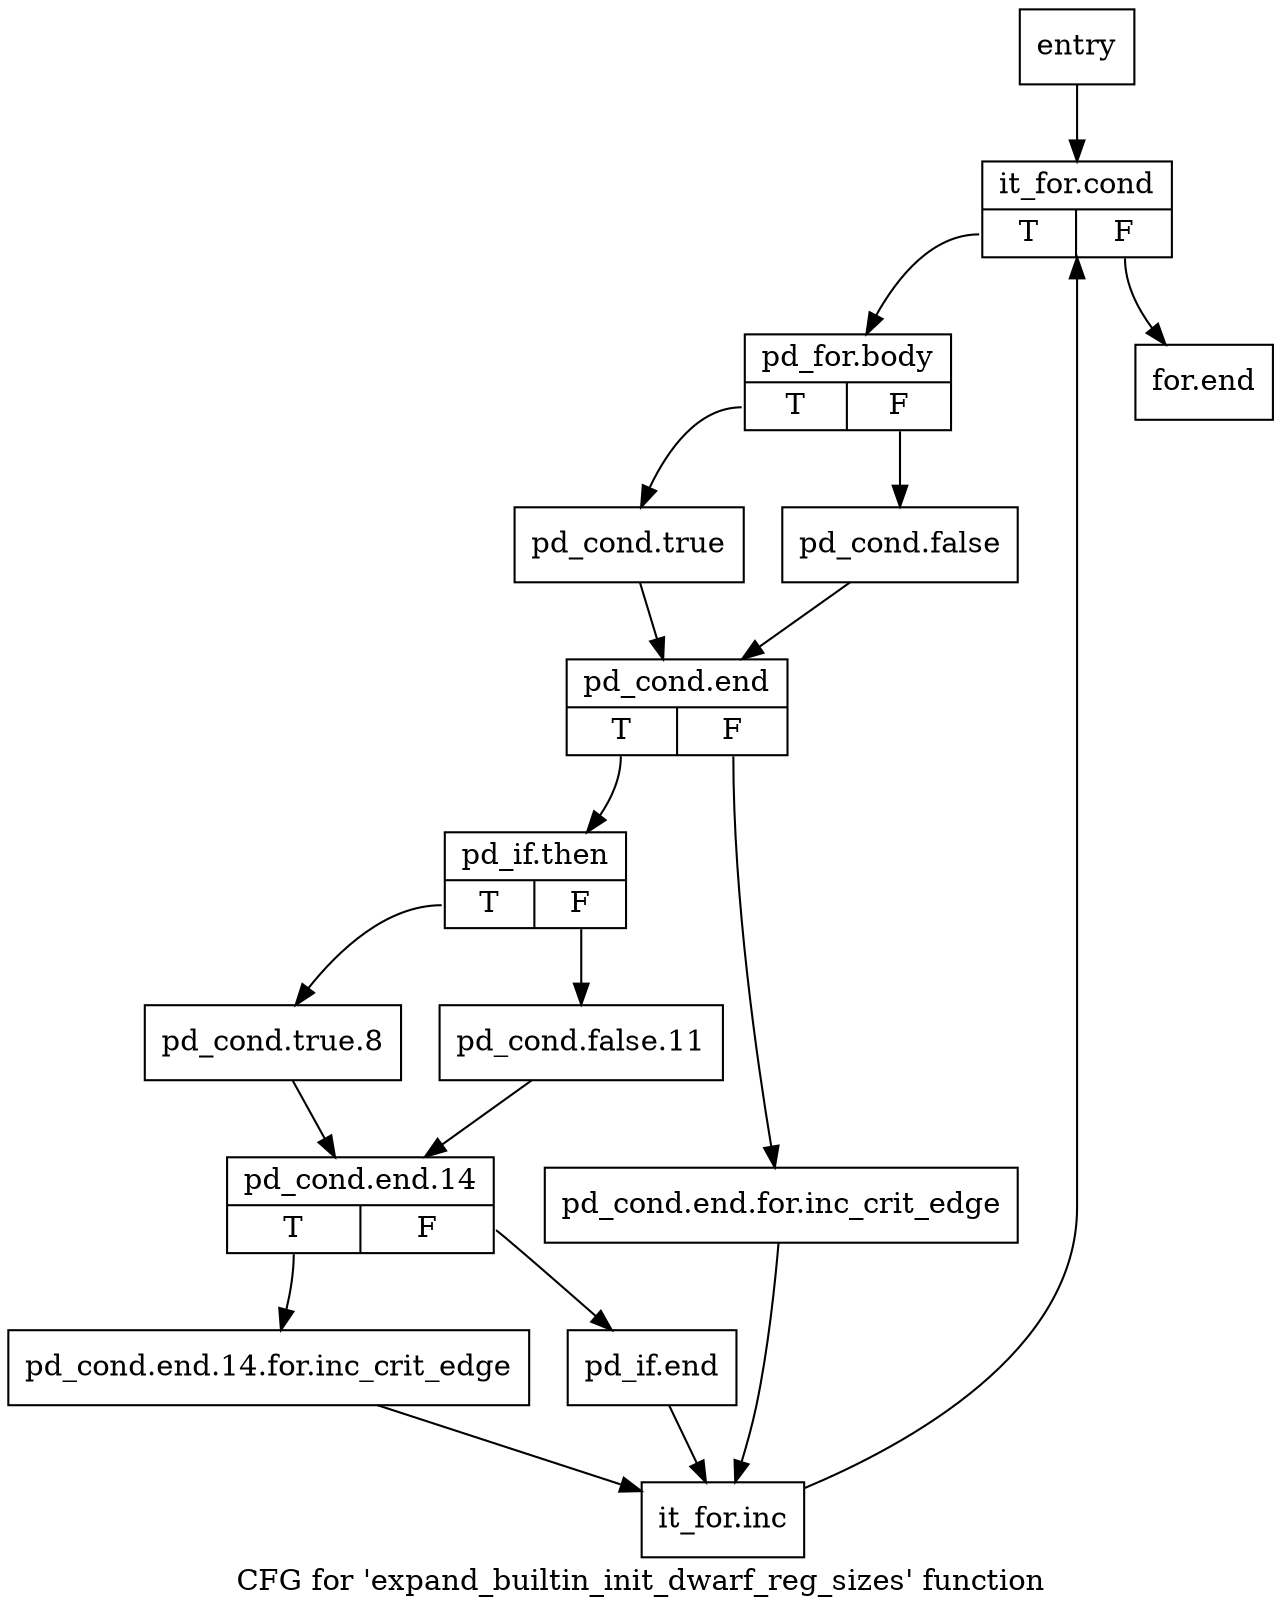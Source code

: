 digraph "CFG for 'expand_builtin_init_dwarf_reg_sizes' function" {
	label="CFG for 'expand_builtin_init_dwarf_reg_sizes' function";

	Node0x3ba9100 [shape=record,label="{entry}"];
	Node0x3ba9100 -> Node0x3ba9150;
	Node0x3ba9150 [shape=record,label="{it_for.cond|{<s0>T|<s1>F}}"];
	Node0x3ba9150:s0 -> Node0x3ba91a0;
	Node0x3ba9150:s1 -> Node0x3ba9560;
	Node0x3ba91a0 [shape=record,label="{pd_for.body|{<s0>T|<s1>F}}"];
	Node0x3ba91a0:s0 -> Node0x3ba91f0;
	Node0x3ba91a0:s1 -> Node0x3ba9240;
	Node0x3ba91f0 [shape=record,label="{pd_cond.true}"];
	Node0x3ba91f0 -> Node0x3ba9290;
	Node0x3ba9240 [shape=record,label="{pd_cond.false}"];
	Node0x3ba9240 -> Node0x3ba9290;
	Node0x3ba9290 [shape=record,label="{pd_cond.end|{<s0>T|<s1>F}}"];
	Node0x3ba9290:s0 -> Node0x3ba9330;
	Node0x3ba9290:s1 -> Node0x3ba92e0;
	Node0x3ba92e0 [shape=record,label="{pd_cond.end.for.inc_crit_edge}"];
	Node0x3ba92e0 -> Node0x3ba9510;
	Node0x3ba9330 [shape=record,label="{pd_if.then|{<s0>T|<s1>F}}"];
	Node0x3ba9330:s0 -> Node0x3ba9380;
	Node0x3ba9330:s1 -> Node0x3ba93d0;
	Node0x3ba9380 [shape=record,label="{pd_cond.true.8}"];
	Node0x3ba9380 -> Node0x3ba9420;
	Node0x3ba93d0 [shape=record,label="{pd_cond.false.11}"];
	Node0x3ba93d0 -> Node0x3ba9420;
	Node0x3ba9420 [shape=record,label="{pd_cond.end.14|{<s0>T|<s1>F}}"];
	Node0x3ba9420:s0 -> Node0x3ba9470;
	Node0x3ba9420:s1 -> Node0x3ba94c0;
	Node0x3ba9470 [shape=record,label="{pd_cond.end.14.for.inc_crit_edge}"];
	Node0x3ba9470 -> Node0x3ba9510;
	Node0x3ba94c0 [shape=record,label="{pd_if.end}"];
	Node0x3ba94c0 -> Node0x3ba9510;
	Node0x3ba9510 [shape=record,label="{it_for.inc}"];
	Node0x3ba9510 -> Node0x3ba9150;
	Node0x3ba9560 [shape=record,label="{for.end}"];
}
